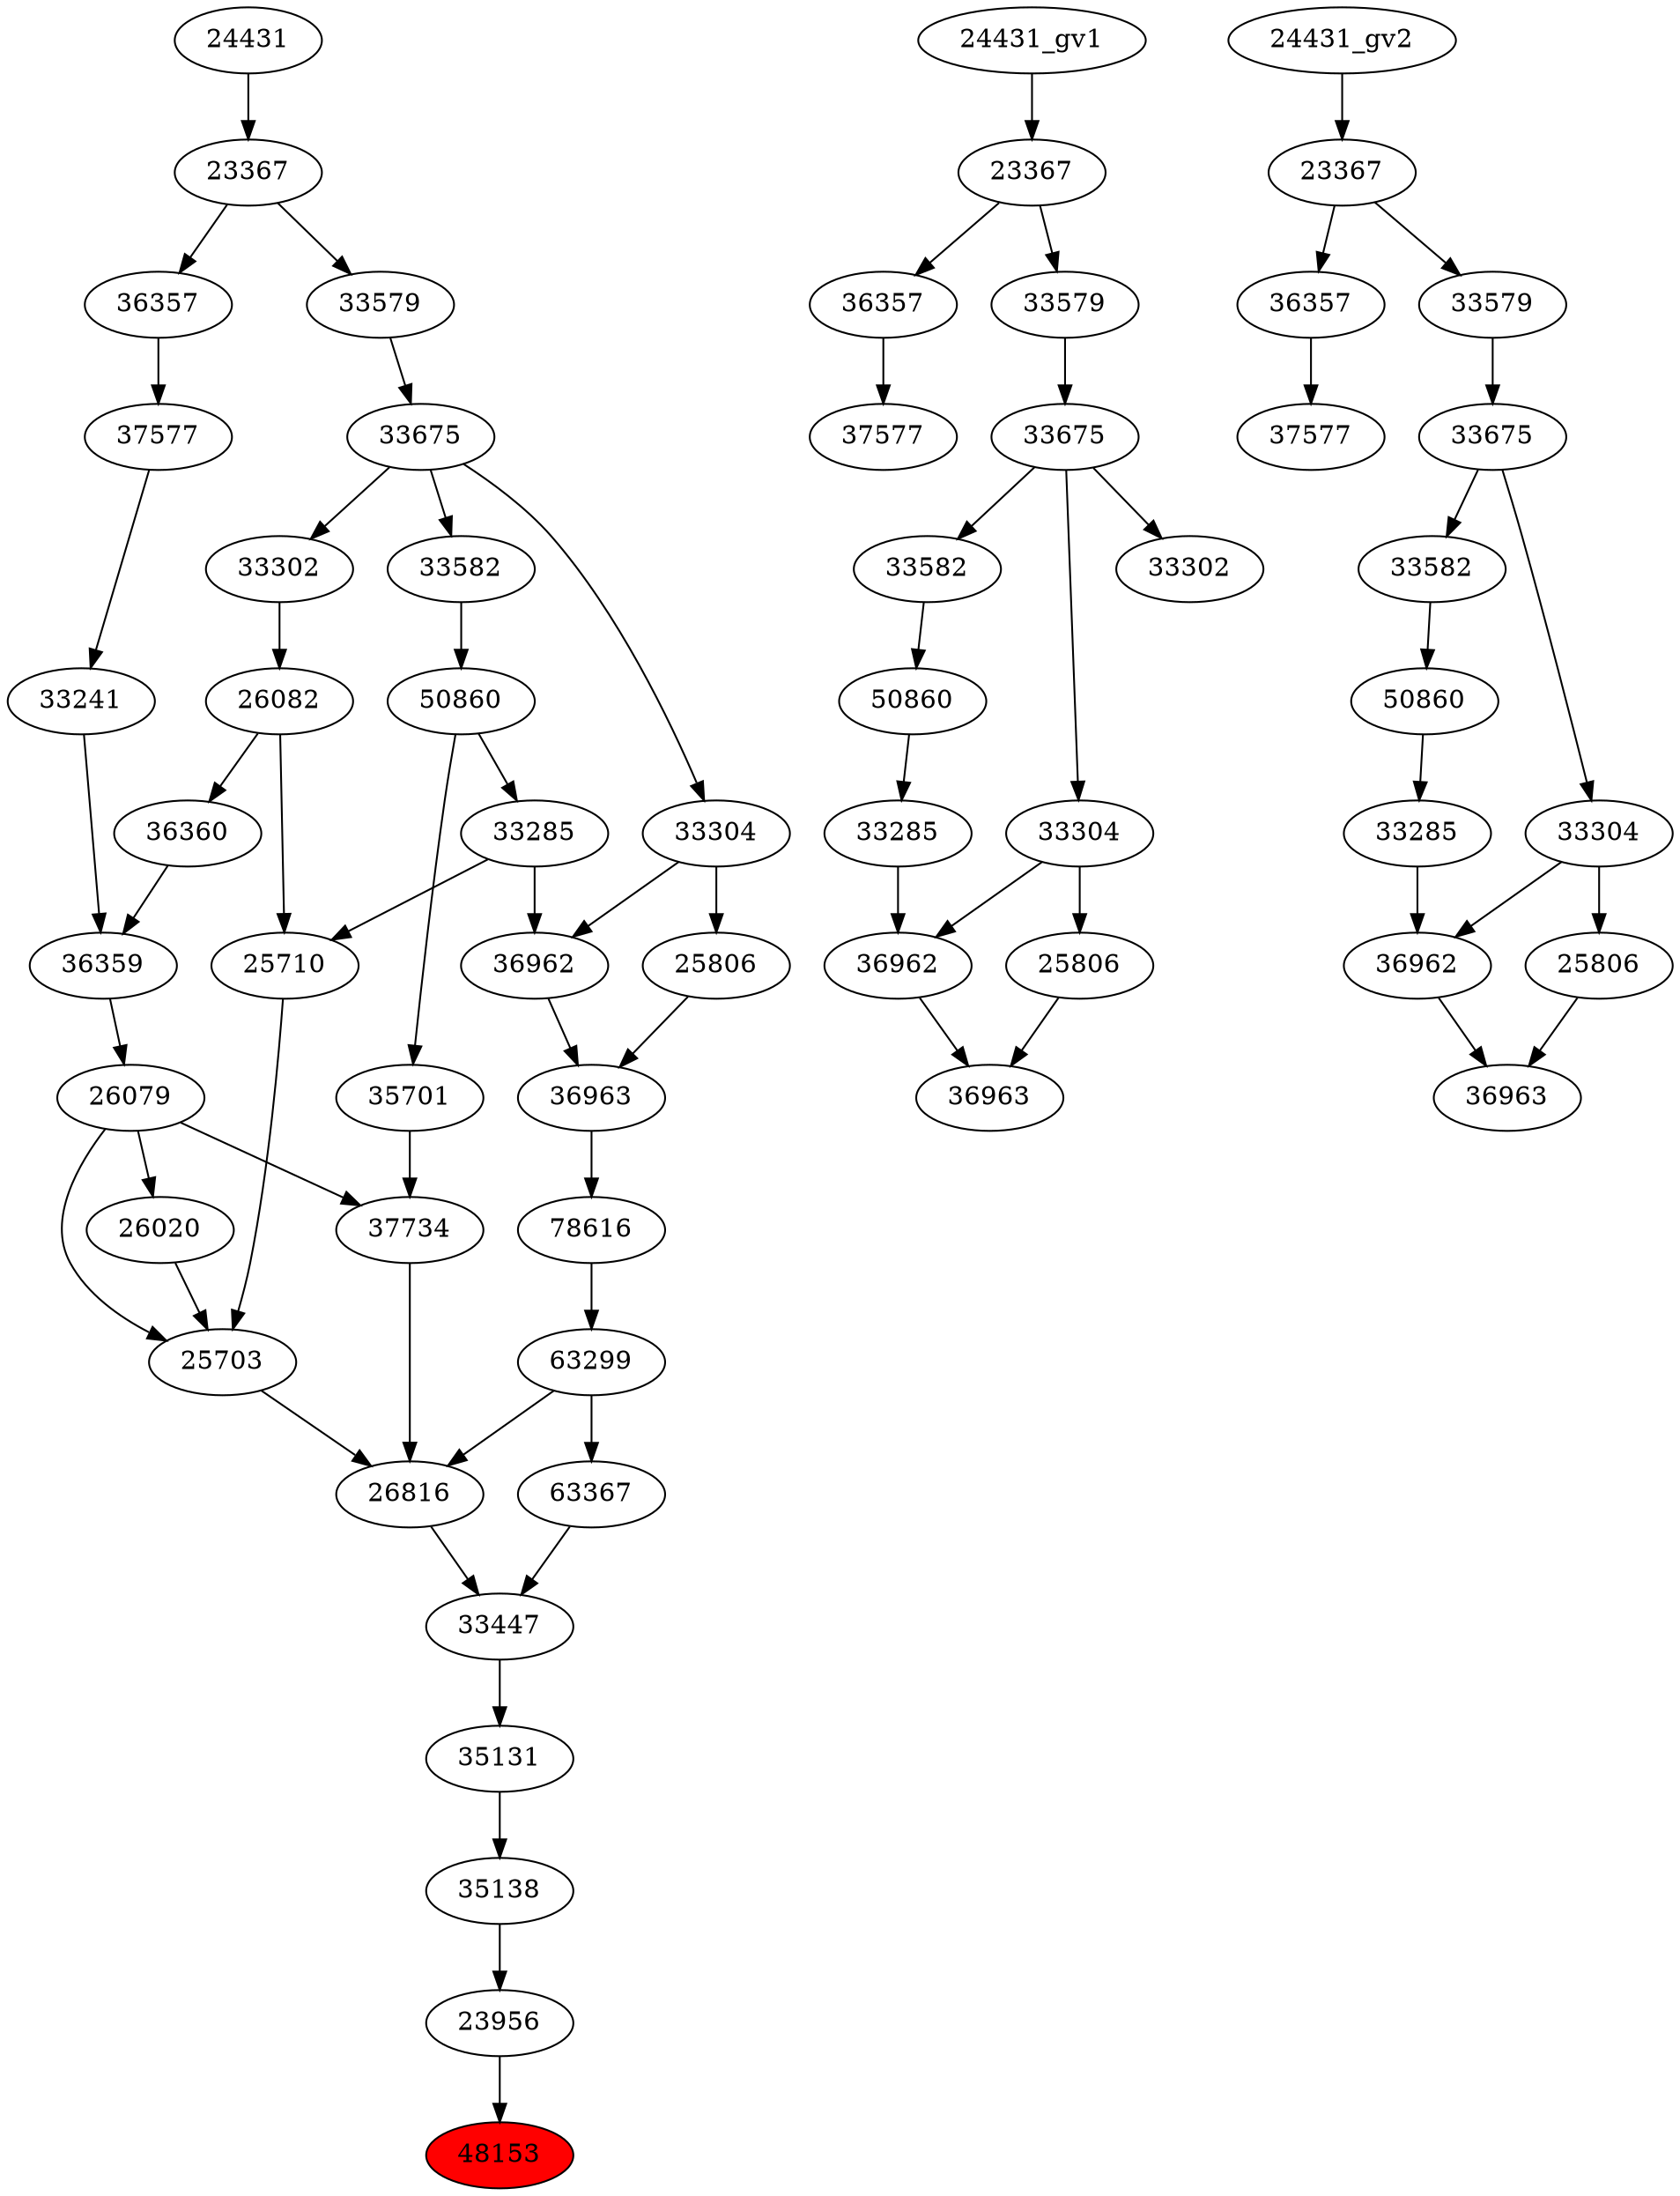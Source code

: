 strict digraph root {
	node [label="\N"];
	{
		node [fillcolor="",
			label="\N",
			style=""
		];
		48153		 [fillcolor=red,
			label=48153,
			style=filled];
		23956		 [label=23956];
		23956 -> 48153;
		35138		 [label=35138];
		35138 -> 23956;
		35131		 [label=35131];
		35131 -> 35138;
		33447		 [label=33447];
		33447 -> 35131;
		63367		 [label=63367];
		63367 -> 33447;
		26816		 [label=26816];
		26816 -> 33447;
		63299		 [label=63299];
		63299 -> 63367;
		63299 -> 26816;
		25703		 [label=25703];
		25703 -> 26816;
		37734		 [label=37734];
		37734 -> 26816;
		78616		 [label=78616];
		78616 -> 63299;
		26020		 [label=26020];
		26020 -> 25703;
		26079		 [label=26079];
		26079 -> 25703;
		26079 -> 37734;
		26079 -> 26020;
		25710		 [label=25710];
		25710 -> 25703;
		35701		 [label=35701];
		35701 -> 37734;
		36963		 [label=36963];
		36963 -> 78616;
		36359		 [label=36359];
		36359 -> 26079;
		26082		 [label=26082];
		26082 -> 25710;
		36360		 [label=36360];
		26082 -> 36360;
		33285		 [label=33285];
		33285 -> 25710;
		36962		 [label=36962];
		33285 -> 36962;
		50860		 [label=50860];
		50860 -> 35701;
		50860 -> 33285;
		36962 -> 36963;
		25806		 [label=25806];
		25806 -> 36963;
		33241		 [label=33241];
		33241 -> 36359;
		36360 -> 36359;
		33302		 [label=33302];
		33302 -> 26082;
		33582		 [label=33582];
		33582 -> 50860;
		33304		 [label=33304];
		33304 -> 36962;
		33304 -> 25806;
		37577		 [label=37577];
		37577 -> 33241;
		33675		 [label=33675];
		33675 -> 33302;
		33675 -> 33582;
		33675 -> 33304;
		36357		 [label=36357];
		36357 -> 37577;
		33579		 [label=33579];
		33579 -> 33675;
		23367		 [label=23367];
		23367 -> 36357;
		23367 -> 33579;
		24431		 [label=24431];
		24431 -> 23367;
	}
	{
		node [label="\N"];
		"36963_gv1"		 [label=36963];
		"36962_gv1"		 [label=36962];
		"36962_gv1" -> "36963_gv1";
		"25806_gv1"		 [label=25806];
		"25806_gv1" -> "36963_gv1";
		"33285_gv1"		 [label=33285];
		"33285_gv1" -> "36962_gv1";
		"50860_gv1"		 [label=50860];
		"50860_gv1" -> "33285_gv1";
		"33582_gv1"		 [label=33582];
		"33582_gv1" -> "50860_gv1";
		"33304_gv1"		 [label=33304];
		"33304_gv1" -> "36962_gv1";
		"33304_gv1" -> "25806_gv1";
		"33302_gv1"		 [label=33302];
		"33675_gv1"		 [label=33675];
		"33675_gv1" -> "33582_gv1";
		"33675_gv1" -> "33304_gv1";
		"33675_gv1" -> "33302_gv1";
		"37577_gv1"		 [label=37577];
		"36357_gv1"		 [label=36357];
		"36357_gv1" -> "37577_gv1";
		"33579_gv1"		 [label=33579];
		"33579_gv1" -> "33675_gv1";
		"23367_gv1"		 [label=23367];
		"23367_gv1" -> "36357_gv1";
		"23367_gv1" -> "33579_gv1";
		"24431_gv1" -> "23367_gv1";
	}
	{
		node [label="\N"];
		"36963_gv2"		 [label=36963];
		"36962_gv2"		 [label=36962];
		"36962_gv2" -> "36963_gv2";
		"25806_gv2"		 [label=25806];
		"25806_gv2" -> "36963_gv2";
		"50860_gv2"		 [label=50860];
		"33285_gv2"		 [label=33285];
		"50860_gv2" -> "33285_gv2";
		"33582_gv2"		 [label=33582];
		"33582_gv2" -> "50860_gv2";
		"33285_gv2" -> "36962_gv2";
		"33304_gv2"		 [label=33304];
		"33304_gv2" -> "36962_gv2";
		"33304_gv2" -> "25806_gv2";
		"37577_gv2"		 [label=37577];
		"36357_gv2"		 [label=36357];
		"36357_gv2" -> "37577_gv2";
		"33675_gv2"		 [label=33675];
		"33675_gv2" -> "33582_gv2";
		"33675_gv2" -> "33304_gv2";
		"23367_gv2"		 [label=23367];
		"23367_gv2" -> "36357_gv2";
		"33579_gv2"		 [label=33579];
		"23367_gv2" -> "33579_gv2";
		"33579_gv2" -> "33675_gv2";
		"24431_gv2" -> "23367_gv2";
	}
}
